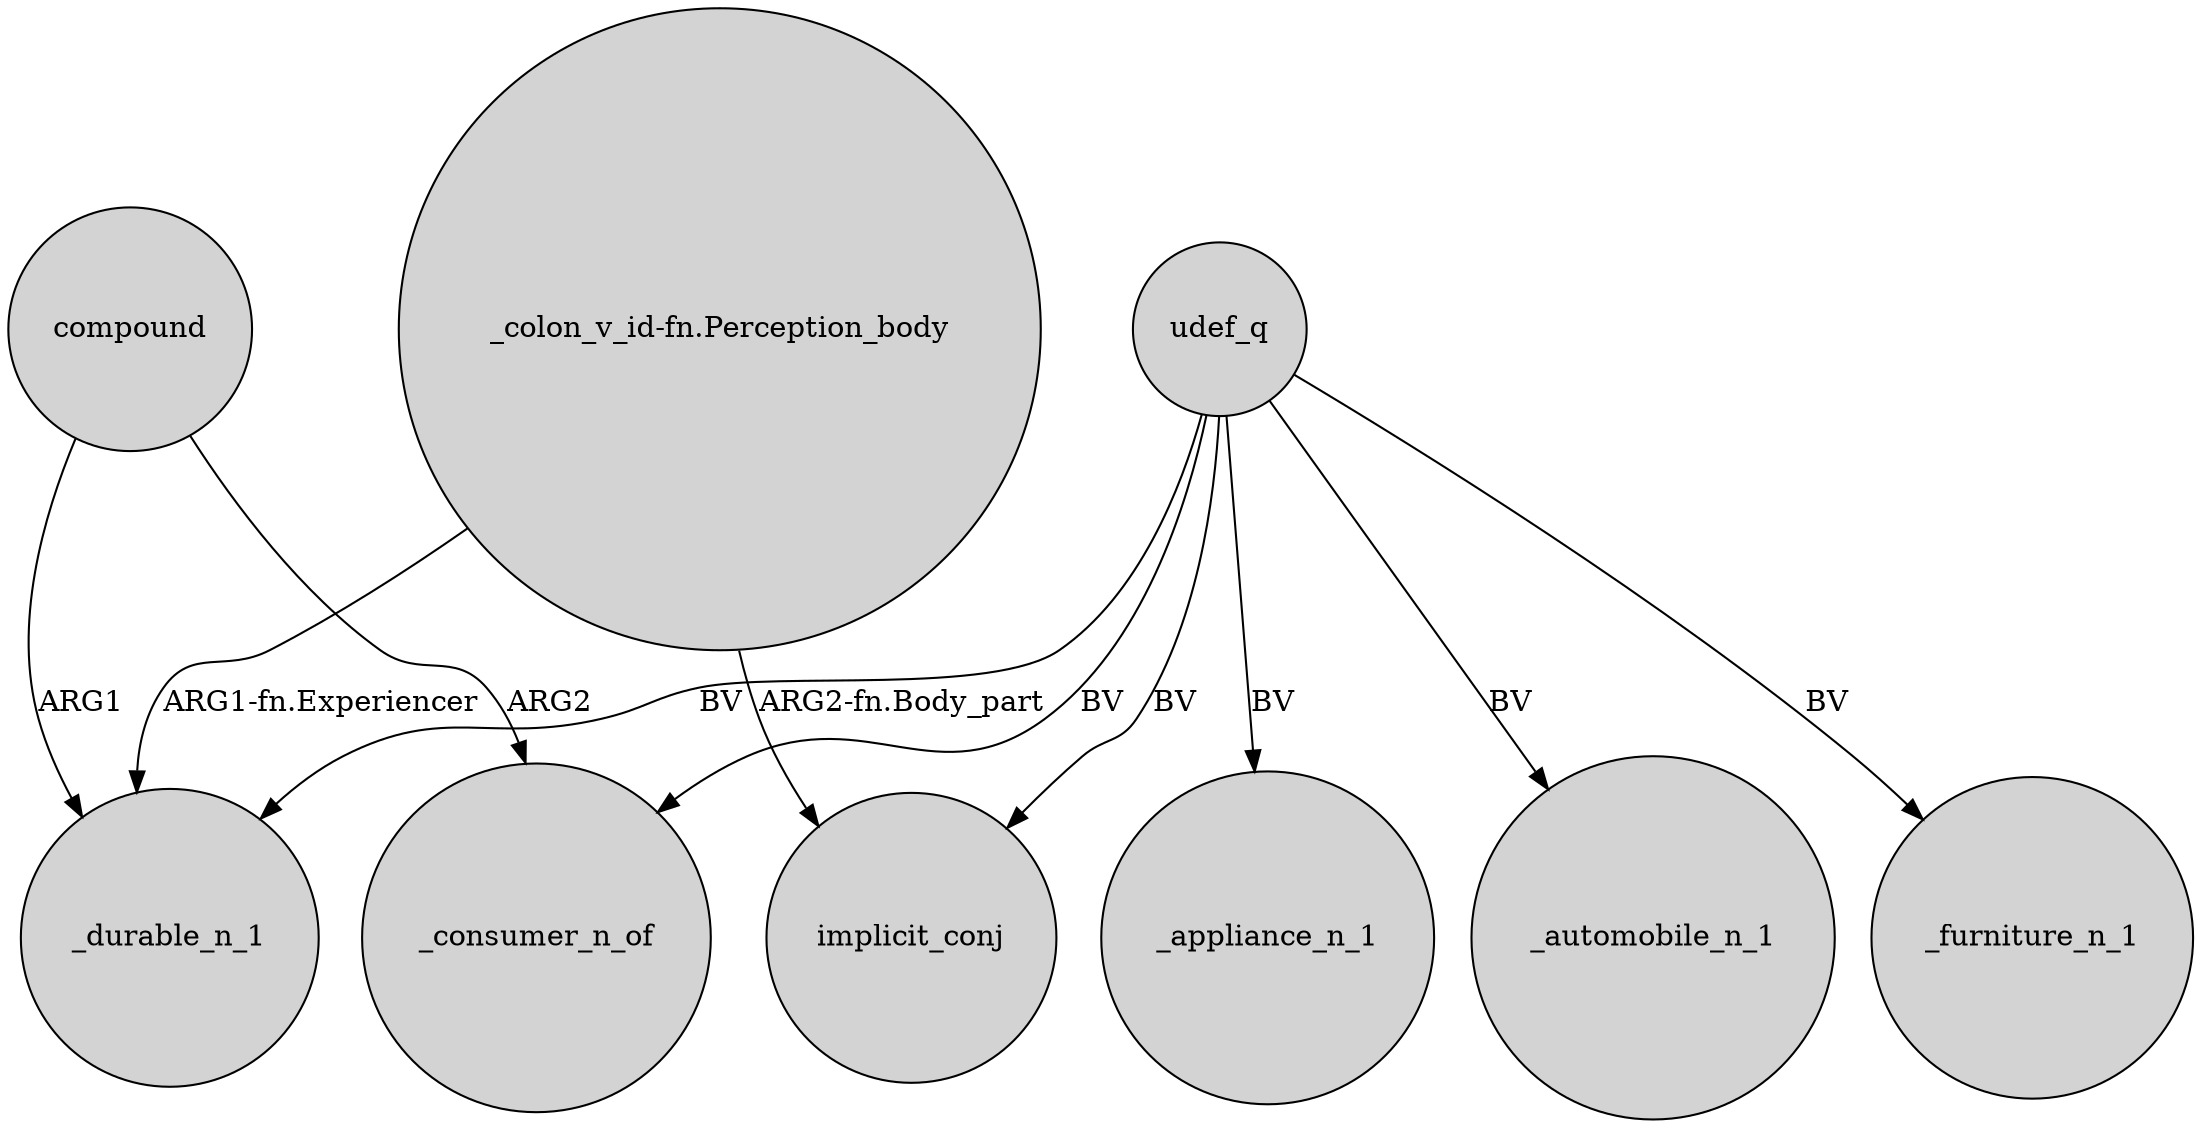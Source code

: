 digraph {
	node [shape=circle style=filled]
	udef_q -> _consumer_n_of [label=BV]
	udef_q -> _durable_n_1 [label=BV]
	"_colon_v_id-fn.Perception_body" -> implicit_conj [label="ARG2-fn.Body_part"]
	compound -> _consumer_n_of [label=ARG2]
	udef_q -> _appliance_n_1 [label=BV]
	"_colon_v_id-fn.Perception_body" -> _durable_n_1 [label="ARG1-fn.Experiencer"]
	compound -> _durable_n_1 [label=ARG1]
	udef_q -> _automobile_n_1 [label=BV]
	udef_q -> implicit_conj [label=BV]
	udef_q -> _furniture_n_1 [label=BV]
}
